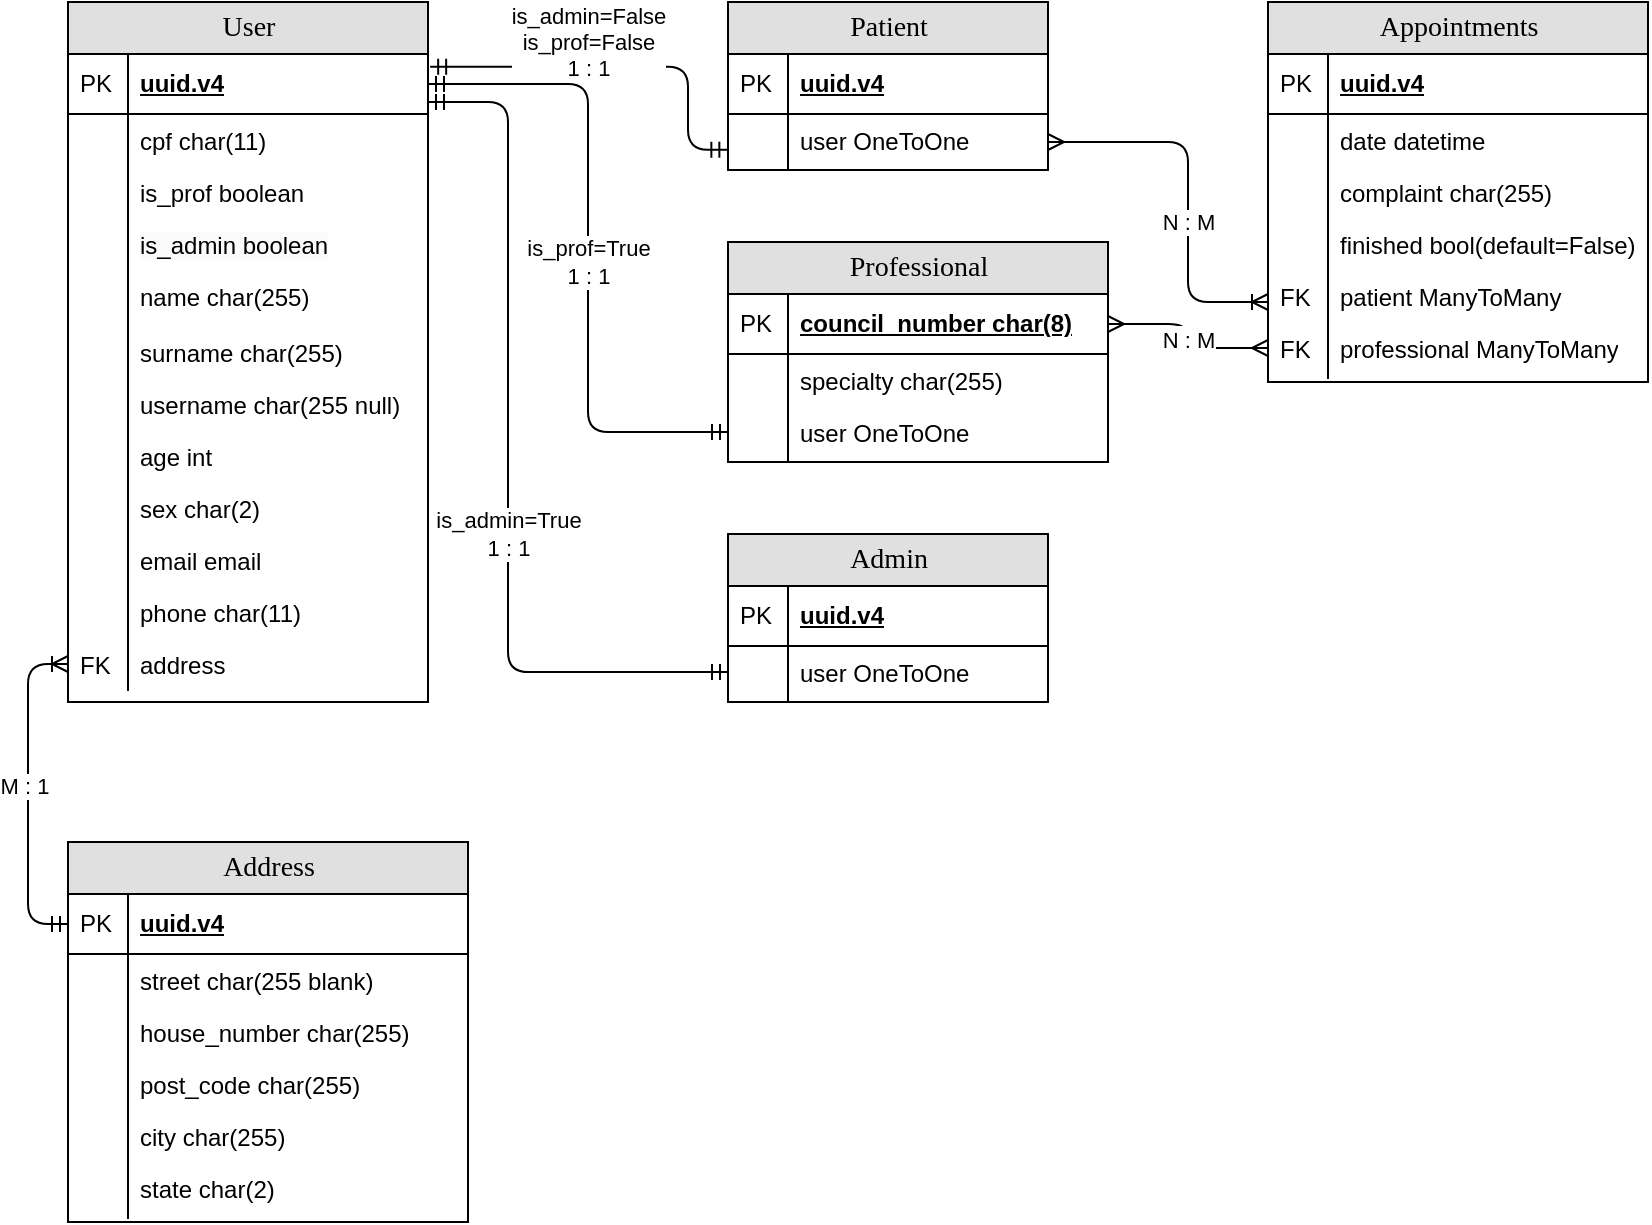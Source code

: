 <mxfile version="24.7.10">
  <diagram name="Page-1" id="e56a1550-8fbb-45ad-956c-1786394a9013">
    <mxGraphModel dx="2034" dy="541" grid="1" gridSize="10" guides="1" tooltips="1" connect="1" arrows="1" fold="1" page="1" pageScale="1" pageWidth="1100" pageHeight="850" background="none" math="0" shadow="0">
      <root>
        <mxCell id="0" />
        <mxCell id="1" parent="0" />
        <mxCell id="2e49270ec7c68f3f-80" value="User" style="swimlane;html=1;fontStyle=0;childLayout=stackLayout;horizontal=1;startSize=26;fillColor=#e0e0e0;horizontalStack=0;resizeParent=1;resizeLast=0;collapsible=1;marginBottom=0;swimlaneFillColor=#ffffff;align=center;rounded=0;shadow=0;comic=0;labelBackgroundColor=none;strokeWidth=1;fontFamily=Verdana;fontSize=14" parent="1" vertex="1">
          <mxGeometry x="30" y="40" width="180" height="350" as="geometry" />
        </mxCell>
        <mxCell id="2e49270ec7c68f3f-81" value="uuid.v4" style="shape=partialRectangle;top=0;left=0;right=0;bottom=1;html=1;align=left;verticalAlign=middle;fillColor=none;spacingLeft=34;spacingRight=4;whiteSpace=wrap;overflow=hidden;rotatable=0;points=[[0,0.5],[1,0.5]];portConstraint=eastwest;dropTarget=0;fontStyle=5;" parent="2e49270ec7c68f3f-80" vertex="1">
          <mxGeometry y="26" width="180" height="30" as="geometry" />
        </mxCell>
        <mxCell id="2e49270ec7c68f3f-82" value="PK" style="shape=partialRectangle;top=0;left=0;bottom=0;html=1;fillColor=none;align=left;verticalAlign=middle;spacingLeft=4;spacingRight=4;whiteSpace=wrap;overflow=hidden;rotatable=0;points=[];portConstraint=eastwest;part=1;" parent="2e49270ec7c68f3f-81" vertex="1" connectable="0">
          <mxGeometry width="30" height="30" as="geometry" />
        </mxCell>
        <mxCell id="2e49270ec7c68f3f-87" value="cpf char(11)" style="shape=partialRectangle;top=0;left=0;right=0;bottom=0;html=1;align=left;verticalAlign=top;fillColor=none;spacingLeft=34;spacingRight=4;whiteSpace=wrap;overflow=hidden;rotatable=0;points=[[0,0.5],[1,0.5]];portConstraint=eastwest;dropTarget=0;" parent="2e49270ec7c68f3f-80" vertex="1">
          <mxGeometry y="56" width="180" height="26" as="geometry" />
        </mxCell>
        <mxCell id="2e49270ec7c68f3f-88" value="" style="shape=partialRectangle;top=0;left=0;bottom=0;html=1;fillColor=none;align=left;verticalAlign=top;spacingLeft=4;spacingRight=4;whiteSpace=wrap;overflow=hidden;rotatable=0;points=[];portConstraint=eastwest;part=1;" parent="2e49270ec7c68f3f-87" vertex="1" connectable="0">
          <mxGeometry width="30" height="26" as="geometry" />
        </mxCell>
        <mxCell id="2e49270ec7c68f3f-83" value="is_prof boolean" style="shape=partialRectangle;top=0;left=0;right=0;bottom=0;html=1;align=left;verticalAlign=top;fillColor=none;spacingLeft=34;spacingRight=4;whiteSpace=wrap;overflow=hidden;rotatable=0;points=[[0,0.5],[1,0.5]];portConstraint=eastwest;dropTarget=0;" parent="2e49270ec7c68f3f-80" vertex="1">
          <mxGeometry y="82" width="180" height="26" as="geometry" />
        </mxCell>
        <mxCell id="2e49270ec7c68f3f-84" value="" style="shape=partialRectangle;top=0;left=0;bottom=0;html=1;fillColor=none;align=left;verticalAlign=top;spacingLeft=4;spacingRight=4;whiteSpace=wrap;overflow=hidden;rotatable=0;points=[];portConstraint=eastwest;part=1;" parent="2e49270ec7c68f3f-83" vertex="1" connectable="0">
          <mxGeometry width="30" height="26" as="geometry" />
        </mxCell>
        <mxCell id="2e49270ec7c68f3f-85" value="&lt;span style=&quot;color: rgb(0, 0, 0); font-family: Helvetica; font-size: 12px; font-style: normal; font-variant-ligatures: normal; font-variant-caps: normal; font-weight: 400; letter-spacing: normal; orphans: 2; text-align: left; text-indent: 0px; text-transform: none; widows: 2; word-spacing: 0px; -webkit-text-stroke-width: 0px; white-space: normal; background-color: rgb(251, 251, 251); text-decoration-thickness: initial; text-decoration-style: initial; text-decoration-color: initial; display: inline !important; float: none;&quot;&gt;is_admin boolean&lt;/span&gt;" style="shape=partialRectangle;top=0;left=0;right=0;bottom=0;html=1;align=left;verticalAlign=top;fillColor=none;spacingLeft=34;spacingRight=4;whiteSpace=wrap;overflow=hidden;rotatable=0;points=[[0,0.5],[1,0.5]];portConstraint=eastwest;dropTarget=0;" parent="2e49270ec7c68f3f-80" vertex="1">
          <mxGeometry y="108" width="180" height="26" as="geometry" />
        </mxCell>
        <mxCell id="2e49270ec7c68f3f-86" value="" style="shape=partialRectangle;top=0;left=0;bottom=0;html=1;fillColor=none;align=left;verticalAlign=top;spacingLeft=4;spacingRight=4;whiteSpace=wrap;overflow=hidden;rotatable=0;points=[];portConstraint=eastwest;part=1;" parent="2e49270ec7c68f3f-85" vertex="1" connectable="0">
          <mxGeometry width="30" height="26" as="geometry" />
        </mxCell>
        <mxCell id="vRaIEfFuaHpFQ2f2Si2y-1" value="name char(255)" style="shape=partialRectangle;top=0;left=0;right=0;bottom=0;html=1;align=left;verticalAlign=top;fillColor=none;spacingLeft=34;spacingRight=4;whiteSpace=wrap;overflow=hidden;rotatable=0;points=[[0,0.5],[1,0.5]];portConstraint=eastwest;dropTarget=0;" vertex="1" parent="2e49270ec7c68f3f-80">
          <mxGeometry y="134" width="180" height="26" as="geometry" />
        </mxCell>
        <mxCell id="vRaIEfFuaHpFQ2f2Si2y-2" value="" style="shape=partialRectangle;top=0;left=0;bottom=0;html=1;fillColor=none;align=left;verticalAlign=top;spacingLeft=4;spacingRight=4;whiteSpace=wrap;overflow=hidden;rotatable=0;points=[];portConstraint=eastwest;part=1;" vertex="1" connectable="0" parent="vRaIEfFuaHpFQ2f2Si2y-1">
          <mxGeometry width="30" height="26" as="geometry" />
        </mxCell>
        <mxCell id="2e49270ec7c68f3f-89" value="" style="shape=partialRectangle;top=0;left=0;right=0;bottom=0;html=1;align=left;verticalAlign=top;fillColor=none;spacingLeft=34;spacingRight=4;whiteSpace=wrap;overflow=hidden;rotatable=0;points=[[0,0.5],[1,0.5]];portConstraint=eastwest;dropTarget=0;" parent="2e49270ec7c68f3f-80" vertex="1">
          <mxGeometry y="160" width="180" height="2" as="geometry" />
        </mxCell>
        <mxCell id="2e49270ec7c68f3f-90" value="" style="shape=partialRectangle;top=0;left=0;bottom=0;html=1;fillColor=none;align=left;verticalAlign=top;spacingLeft=4;spacingRight=4;whiteSpace=wrap;overflow=hidden;rotatable=0;points=[];portConstraint=eastwest;part=1;" parent="2e49270ec7c68f3f-89" vertex="1" connectable="0">
          <mxGeometry width="30" height="2" as="geometry" />
        </mxCell>
        <mxCell id="vRaIEfFuaHpFQ2f2Si2y-155" value="surname char(255)" style="shape=partialRectangle;top=0;left=0;right=0;bottom=0;html=1;align=left;verticalAlign=top;fillColor=none;spacingLeft=34;spacingRight=4;whiteSpace=wrap;overflow=hidden;rotatable=0;points=[[0,0.5],[1,0.5]];portConstraint=eastwest;dropTarget=0;" vertex="1" parent="2e49270ec7c68f3f-80">
          <mxGeometry y="162" width="180" height="26" as="geometry" />
        </mxCell>
        <mxCell id="vRaIEfFuaHpFQ2f2Si2y-156" value="" style="shape=partialRectangle;top=0;left=0;bottom=0;html=1;fillColor=none;align=left;verticalAlign=top;spacingLeft=4;spacingRight=4;whiteSpace=wrap;overflow=hidden;rotatable=0;points=[];portConstraint=eastwest;part=1;" vertex="1" connectable="0" parent="vRaIEfFuaHpFQ2f2Si2y-155">
          <mxGeometry width="30" height="26" as="geometry" />
        </mxCell>
        <mxCell id="vRaIEfFuaHpFQ2f2Si2y-159" value="username char(255 null)" style="shape=partialRectangle;top=0;left=0;right=0;bottom=0;html=1;align=left;verticalAlign=top;fillColor=none;spacingLeft=34;spacingRight=4;whiteSpace=wrap;overflow=hidden;rotatable=0;points=[[0,0.5],[1,0.5]];portConstraint=eastwest;dropTarget=0;" vertex="1" parent="2e49270ec7c68f3f-80">
          <mxGeometry y="188" width="180" height="26" as="geometry" />
        </mxCell>
        <mxCell id="vRaIEfFuaHpFQ2f2Si2y-160" value="" style="shape=partialRectangle;top=0;left=0;bottom=0;html=1;fillColor=none;align=left;verticalAlign=top;spacingLeft=4;spacingRight=4;whiteSpace=wrap;overflow=hidden;rotatable=0;points=[];portConstraint=eastwest;part=1;" vertex="1" connectable="0" parent="vRaIEfFuaHpFQ2f2Si2y-159">
          <mxGeometry width="30" height="26" as="geometry" />
        </mxCell>
        <mxCell id="vRaIEfFuaHpFQ2f2Si2y-157" value="age int" style="shape=partialRectangle;top=0;left=0;right=0;bottom=0;html=1;align=left;verticalAlign=top;fillColor=none;spacingLeft=34;spacingRight=4;whiteSpace=wrap;overflow=hidden;rotatable=0;points=[[0,0.5],[1,0.5]];portConstraint=eastwest;dropTarget=0;" vertex="1" parent="2e49270ec7c68f3f-80">
          <mxGeometry y="214" width="180" height="26" as="geometry" />
        </mxCell>
        <mxCell id="vRaIEfFuaHpFQ2f2Si2y-158" value="" style="shape=partialRectangle;top=0;left=0;bottom=0;html=1;fillColor=none;align=left;verticalAlign=top;spacingLeft=4;spacingRight=4;whiteSpace=wrap;overflow=hidden;rotatable=0;points=[];portConstraint=eastwest;part=1;" vertex="1" connectable="0" parent="vRaIEfFuaHpFQ2f2Si2y-157">
          <mxGeometry width="30" height="26" as="geometry" />
        </mxCell>
        <mxCell id="vRaIEfFuaHpFQ2f2Si2y-161" value="sex char(2)" style="shape=partialRectangle;top=0;left=0;right=0;bottom=0;html=1;align=left;verticalAlign=top;fillColor=none;spacingLeft=34;spacingRight=4;whiteSpace=wrap;overflow=hidden;rotatable=0;points=[[0,0.5],[1,0.5]];portConstraint=eastwest;dropTarget=0;" vertex="1" parent="2e49270ec7c68f3f-80">
          <mxGeometry y="240" width="180" height="26" as="geometry" />
        </mxCell>
        <mxCell id="vRaIEfFuaHpFQ2f2Si2y-162" value="" style="shape=partialRectangle;top=0;left=0;bottom=0;html=1;fillColor=none;align=left;verticalAlign=top;spacingLeft=4;spacingRight=4;whiteSpace=wrap;overflow=hidden;rotatable=0;points=[];portConstraint=eastwest;part=1;" vertex="1" connectable="0" parent="vRaIEfFuaHpFQ2f2Si2y-161">
          <mxGeometry width="30" height="26" as="geometry" />
        </mxCell>
        <mxCell id="vRaIEfFuaHpFQ2f2Si2y-163" value="email email" style="shape=partialRectangle;top=0;left=0;right=0;bottom=0;html=1;align=left;verticalAlign=top;fillColor=none;spacingLeft=34;spacingRight=4;whiteSpace=wrap;overflow=hidden;rotatable=0;points=[[0,0.5],[1,0.5]];portConstraint=eastwest;dropTarget=0;" vertex="1" parent="2e49270ec7c68f3f-80">
          <mxGeometry y="266" width="180" height="26" as="geometry" />
        </mxCell>
        <mxCell id="vRaIEfFuaHpFQ2f2Si2y-164" value="" style="shape=partialRectangle;top=0;left=0;bottom=0;html=1;fillColor=none;align=left;verticalAlign=top;spacingLeft=4;spacingRight=4;whiteSpace=wrap;overflow=hidden;rotatable=0;points=[];portConstraint=eastwest;part=1;" vertex="1" connectable="0" parent="vRaIEfFuaHpFQ2f2Si2y-163">
          <mxGeometry width="30" height="26" as="geometry" />
        </mxCell>
        <mxCell id="vRaIEfFuaHpFQ2f2Si2y-165" value="phone char(11)" style="shape=partialRectangle;top=0;left=0;right=0;bottom=0;html=1;align=left;verticalAlign=top;fillColor=none;spacingLeft=34;spacingRight=4;whiteSpace=wrap;overflow=hidden;rotatable=0;points=[[0,0.5],[1,0.5]];portConstraint=eastwest;dropTarget=0;" vertex="1" parent="2e49270ec7c68f3f-80">
          <mxGeometry y="292" width="180" height="26" as="geometry" />
        </mxCell>
        <mxCell id="vRaIEfFuaHpFQ2f2Si2y-166" value="" style="shape=partialRectangle;top=0;left=0;bottom=0;html=1;fillColor=none;align=left;verticalAlign=top;spacingLeft=4;spacingRight=4;whiteSpace=wrap;overflow=hidden;rotatable=0;points=[];portConstraint=eastwest;part=1;" vertex="1" connectable="0" parent="vRaIEfFuaHpFQ2f2Si2y-165">
          <mxGeometry width="30" height="26" as="geometry" />
        </mxCell>
        <mxCell id="vRaIEfFuaHpFQ2f2Si2y-3" value="address" style="shape=partialRectangle;top=0;left=0;right=0;bottom=0;html=1;align=left;verticalAlign=top;fillColor=none;spacingLeft=34;spacingRight=4;whiteSpace=wrap;overflow=hidden;rotatable=0;points=[[0,0.5],[1,0.5]];portConstraint=eastwest;dropTarget=0;" vertex="1" parent="2e49270ec7c68f3f-80">
          <mxGeometry y="318" width="180" height="26" as="geometry" />
        </mxCell>
        <mxCell id="vRaIEfFuaHpFQ2f2Si2y-4" value="FK" style="shape=partialRectangle;top=0;left=0;bottom=0;html=1;fillColor=none;align=left;verticalAlign=top;spacingLeft=4;spacingRight=4;whiteSpace=wrap;overflow=hidden;rotatable=0;points=[];portConstraint=eastwest;part=1;" vertex="1" connectable="0" parent="vRaIEfFuaHpFQ2f2Si2y-3">
          <mxGeometry width="30" height="26" as="geometry" />
        </mxCell>
        <mxCell id="vRaIEfFuaHpFQ2f2Si2y-11" style="edgeStyle=orthogonalEdgeStyle;rounded=1;orthogonalLoop=1;jettySize=auto;html=1;entryX=0;entryY=0.5;entryDx=0;entryDy=0;curved=0;endArrow=ERoneToMany;endFill=0;startArrow=ERmandOne;startFill=0;" edge="1" parent="1" source="vRaIEfFuaHpFQ2f2Si2y-132" target="vRaIEfFuaHpFQ2f2Si2y-3">
          <mxGeometry relative="1" as="geometry">
            <mxPoint x="50" y="511" as="sourcePoint" />
          </mxGeometry>
        </mxCell>
        <mxCell id="vRaIEfFuaHpFQ2f2Si2y-112" value="M : 1" style="edgeLabel;html=1;align=center;verticalAlign=middle;resizable=0;points=[];" vertex="1" connectable="0" parent="vRaIEfFuaHpFQ2f2Si2y-11">
          <mxGeometry x="0.048" y="-2" relative="1" as="geometry">
            <mxPoint x="-4" as="offset" />
          </mxGeometry>
        </mxCell>
        <mxCell id="vRaIEfFuaHpFQ2f2Si2y-12" value="Patient" style="swimlane;html=1;fontStyle=0;childLayout=stackLayout;horizontal=1;startSize=26;fillColor=#e0e0e0;horizontalStack=0;resizeParent=1;resizeLast=0;collapsible=1;marginBottom=0;swimlaneFillColor=#ffffff;align=center;rounded=0;shadow=0;comic=0;labelBackgroundColor=none;strokeWidth=1;fontFamily=Verdana;fontSize=14" vertex="1" parent="1">
          <mxGeometry x="360" y="40" width="160" height="84" as="geometry" />
        </mxCell>
        <mxCell id="vRaIEfFuaHpFQ2f2Si2y-13" value="uuid.v4" style="shape=partialRectangle;top=0;left=0;right=0;bottom=1;html=1;align=left;verticalAlign=middle;fillColor=none;spacingLeft=34;spacingRight=4;whiteSpace=wrap;overflow=hidden;rotatable=0;points=[[0,0.5],[1,0.5]];portConstraint=eastwest;dropTarget=0;fontStyle=5;" vertex="1" parent="vRaIEfFuaHpFQ2f2Si2y-12">
          <mxGeometry y="26" width="160" height="30" as="geometry" />
        </mxCell>
        <mxCell id="vRaIEfFuaHpFQ2f2Si2y-14" value="PK" style="shape=partialRectangle;top=0;left=0;bottom=0;html=1;fillColor=none;align=left;verticalAlign=middle;spacingLeft=4;spacingRight=4;whiteSpace=wrap;overflow=hidden;rotatable=0;points=[];portConstraint=eastwest;part=1;" vertex="1" connectable="0" parent="vRaIEfFuaHpFQ2f2Si2y-13">
          <mxGeometry width="30" height="30" as="geometry" />
        </mxCell>
        <mxCell id="vRaIEfFuaHpFQ2f2Si2y-23" value="user OneToOne" style="shape=partialRectangle;top=0;left=0;right=0;bottom=0;html=1;align=left;verticalAlign=top;fillColor=none;spacingLeft=34;spacingRight=4;whiteSpace=wrap;overflow=hidden;rotatable=0;points=[[0,0.5],[1,0.5]];portConstraint=eastwest;dropTarget=0;" vertex="1" parent="vRaIEfFuaHpFQ2f2Si2y-12">
          <mxGeometry y="56" width="160" height="26" as="geometry" />
        </mxCell>
        <mxCell id="vRaIEfFuaHpFQ2f2Si2y-24" value="" style="shape=partialRectangle;top=0;left=0;bottom=0;html=1;fillColor=none;align=left;verticalAlign=top;spacingLeft=4;spacingRight=4;whiteSpace=wrap;overflow=hidden;rotatable=0;points=[];portConstraint=eastwest;part=1;" vertex="1" connectable="0" parent="vRaIEfFuaHpFQ2f2Si2y-23">
          <mxGeometry width="30" height="26" as="geometry" />
        </mxCell>
        <mxCell id="vRaIEfFuaHpFQ2f2Si2y-25" value="" style="shape=partialRectangle;top=0;left=0;right=0;bottom=0;html=1;align=left;verticalAlign=top;fillColor=none;spacingLeft=34;spacingRight=4;whiteSpace=wrap;overflow=hidden;rotatable=0;points=[[0,0.5],[1,0.5]];portConstraint=eastwest;dropTarget=0;" vertex="1" parent="vRaIEfFuaHpFQ2f2Si2y-12">
          <mxGeometry y="82" width="160" height="2" as="geometry" />
        </mxCell>
        <mxCell id="vRaIEfFuaHpFQ2f2Si2y-26" value="" style="shape=partialRectangle;top=0;left=0;bottom=0;html=1;fillColor=none;align=left;verticalAlign=top;spacingLeft=4;spacingRight=4;whiteSpace=wrap;overflow=hidden;rotatable=0;points=[];portConstraint=eastwest;part=1;" vertex="1" connectable="0" parent="vRaIEfFuaHpFQ2f2Si2y-25">
          <mxGeometry width="30" height="2" as="geometry" />
        </mxCell>
        <mxCell id="vRaIEfFuaHpFQ2f2Si2y-27" value="Professional" style="swimlane;html=1;fontStyle=0;childLayout=stackLayout;horizontal=1;startSize=26;fillColor=#e0e0e0;horizontalStack=0;resizeParent=1;resizeLast=0;collapsible=1;marginBottom=0;swimlaneFillColor=#ffffff;align=center;rounded=0;shadow=0;comic=0;labelBackgroundColor=none;strokeWidth=1;fontFamily=Verdana;fontSize=14" vertex="1" parent="1">
          <mxGeometry x="360" y="160" width="190" height="110" as="geometry" />
        </mxCell>
        <mxCell id="vRaIEfFuaHpFQ2f2Si2y-28" value="council_number char(8)" style="shape=partialRectangle;top=0;left=0;right=0;bottom=1;html=1;align=left;verticalAlign=middle;fillColor=none;spacingLeft=34;spacingRight=4;whiteSpace=wrap;overflow=hidden;rotatable=0;points=[[0,0.5],[1,0.5]];portConstraint=eastwest;dropTarget=0;fontStyle=5;" vertex="1" parent="vRaIEfFuaHpFQ2f2Si2y-27">
          <mxGeometry y="26" width="190" height="30" as="geometry" />
        </mxCell>
        <mxCell id="vRaIEfFuaHpFQ2f2Si2y-29" value="PK" style="shape=partialRectangle;top=0;left=0;bottom=0;html=1;fillColor=none;align=left;verticalAlign=middle;spacingLeft=4;spacingRight=4;whiteSpace=wrap;overflow=hidden;rotatable=0;points=[];portConstraint=eastwest;part=1;" vertex="1" connectable="0" parent="vRaIEfFuaHpFQ2f2Si2y-28">
          <mxGeometry width="30" height="30" as="geometry" />
        </mxCell>
        <mxCell id="vRaIEfFuaHpFQ2f2Si2y-32" value="specialty char(255)" style="shape=partialRectangle;top=0;left=0;right=0;bottom=0;html=1;align=left;verticalAlign=top;fillColor=none;spacingLeft=34;spacingRight=4;whiteSpace=wrap;overflow=hidden;rotatable=0;points=[[0,0.5],[1,0.5]];portConstraint=eastwest;dropTarget=0;" vertex="1" parent="vRaIEfFuaHpFQ2f2Si2y-27">
          <mxGeometry y="56" width="190" height="26" as="geometry" />
        </mxCell>
        <mxCell id="vRaIEfFuaHpFQ2f2Si2y-33" value="" style="shape=partialRectangle;top=0;left=0;bottom=0;html=1;fillColor=none;align=left;verticalAlign=top;spacingLeft=4;spacingRight=4;whiteSpace=wrap;overflow=hidden;rotatable=0;points=[];portConstraint=eastwest;part=1;" vertex="1" connectable="0" parent="vRaIEfFuaHpFQ2f2Si2y-32">
          <mxGeometry width="30" height="26" as="geometry" />
        </mxCell>
        <mxCell id="vRaIEfFuaHpFQ2f2Si2y-36" value="user OneToOne" style="shape=partialRectangle;top=0;left=0;right=0;bottom=0;html=1;align=left;verticalAlign=top;fillColor=none;spacingLeft=34;spacingRight=4;whiteSpace=wrap;overflow=hidden;rotatable=0;points=[[0,0.5],[1,0.5]];portConstraint=eastwest;dropTarget=0;" vertex="1" parent="vRaIEfFuaHpFQ2f2Si2y-27">
          <mxGeometry y="82" width="190" height="26" as="geometry" />
        </mxCell>
        <mxCell id="vRaIEfFuaHpFQ2f2Si2y-37" value="" style="shape=partialRectangle;top=0;left=0;bottom=0;html=1;fillColor=none;align=left;verticalAlign=top;spacingLeft=4;spacingRight=4;whiteSpace=wrap;overflow=hidden;rotatable=0;points=[];portConstraint=eastwest;part=1;" vertex="1" connectable="0" parent="vRaIEfFuaHpFQ2f2Si2y-36">
          <mxGeometry width="30" height="26" as="geometry" />
        </mxCell>
        <mxCell id="vRaIEfFuaHpFQ2f2Si2y-40" value="" style="shape=partialRectangle;top=0;left=0;right=0;bottom=0;html=1;align=left;verticalAlign=top;fillColor=none;spacingLeft=34;spacingRight=4;whiteSpace=wrap;overflow=hidden;rotatable=0;points=[[0,0.5],[1,0.5]];portConstraint=eastwest;dropTarget=0;" vertex="1" parent="vRaIEfFuaHpFQ2f2Si2y-27">
          <mxGeometry y="108" width="190" height="2" as="geometry" />
        </mxCell>
        <mxCell id="vRaIEfFuaHpFQ2f2Si2y-41" value="" style="shape=partialRectangle;top=0;left=0;bottom=0;html=1;fillColor=none;align=left;verticalAlign=top;spacingLeft=4;spacingRight=4;whiteSpace=wrap;overflow=hidden;rotatable=0;points=[];portConstraint=eastwest;part=1;" vertex="1" connectable="0" parent="vRaIEfFuaHpFQ2f2Si2y-40">
          <mxGeometry width="30" height="2" as="geometry" />
        </mxCell>
        <mxCell id="vRaIEfFuaHpFQ2f2Si2y-74" value="Admin" style="swimlane;html=1;fontStyle=0;childLayout=stackLayout;horizontal=1;startSize=26;fillColor=#e0e0e0;horizontalStack=0;resizeParent=1;resizeLast=0;collapsible=1;marginBottom=0;swimlaneFillColor=#ffffff;align=center;rounded=0;shadow=0;comic=0;labelBackgroundColor=none;strokeWidth=1;fontFamily=Verdana;fontSize=14" vertex="1" parent="1">
          <mxGeometry x="360" y="306" width="160" height="84" as="geometry" />
        </mxCell>
        <mxCell id="vRaIEfFuaHpFQ2f2Si2y-75" value="uuid.v4" style="shape=partialRectangle;top=0;left=0;right=0;bottom=1;html=1;align=left;verticalAlign=middle;fillColor=none;spacingLeft=34;spacingRight=4;whiteSpace=wrap;overflow=hidden;rotatable=0;points=[[0,0.5],[1,0.5]];portConstraint=eastwest;dropTarget=0;fontStyle=5;" vertex="1" parent="vRaIEfFuaHpFQ2f2Si2y-74">
          <mxGeometry y="26" width="160" height="30" as="geometry" />
        </mxCell>
        <mxCell id="vRaIEfFuaHpFQ2f2Si2y-76" value="PK" style="shape=partialRectangle;top=0;left=0;bottom=0;html=1;fillColor=none;align=left;verticalAlign=middle;spacingLeft=4;spacingRight=4;whiteSpace=wrap;overflow=hidden;rotatable=0;points=[];portConstraint=eastwest;part=1;" vertex="1" connectable="0" parent="vRaIEfFuaHpFQ2f2Si2y-75">
          <mxGeometry width="30" height="30" as="geometry" />
        </mxCell>
        <mxCell id="vRaIEfFuaHpFQ2f2Si2y-85" value="user OneToOne" style="shape=partialRectangle;top=0;left=0;right=0;bottom=0;html=1;align=left;verticalAlign=top;fillColor=none;spacingLeft=34;spacingRight=4;whiteSpace=wrap;overflow=hidden;rotatable=0;points=[[0,0.5],[1,0.5]];portConstraint=eastwest;dropTarget=0;" vertex="1" parent="vRaIEfFuaHpFQ2f2Si2y-74">
          <mxGeometry y="56" width="160" height="26" as="geometry" />
        </mxCell>
        <mxCell id="vRaIEfFuaHpFQ2f2Si2y-86" value="" style="shape=partialRectangle;top=0;left=0;bottom=0;html=1;fillColor=none;align=left;verticalAlign=top;spacingLeft=4;spacingRight=4;whiteSpace=wrap;overflow=hidden;rotatable=0;points=[];portConstraint=eastwest;part=1;" vertex="1" connectable="0" parent="vRaIEfFuaHpFQ2f2Si2y-85">
          <mxGeometry width="30" height="26" as="geometry" />
        </mxCell>
        <mxCell id="vRaIEfFuaHpFQ2f2Si2y-87" value="" style="shape=partialRectangle;top=0;left=0;right=0;bottom=0;html=1;align=left;verticalAlign=top;fillColor=none;spacingLeft=34;spacingRight=4;whiteSpace=wrap;overflow=hidden;rotatable=0;points=[[0,0.5],[1,0.5]];portConstraint=eastwest;dropTarget=0;" vertex="1" parent="vRaIEfFuaHpFQ2f2Si2y-74">
          <mxGeometry y="82" width="160" height="2" as="geometry" />
        </mxCell>
        <mxCell id="vRaIEfFuaHpFQ2f2Si2y-88" value="" style="shape=partialRectangle;top=0;left=0;bottom=0;html=1;fillColor=none;align=left;verticalAlign=top;spacingLeft=4;spacingRight=4;whiteSpace=wrap;overflow=hidden;rotatable=0;points=[];portConstraint=eastwest;part=1;" vertex="1" connectable="0" parent="vRaIEfFuaHpFQ2f2Si2y-87">
          <mxGeometry width="30" height="2" as="geometry" />
        </mxCell>
        <mxCell id="vRaIEfFuaHpFQ2f2Si2y-89" value="Appointments" style="swimlane;html=1;fontStyle=0;childLayout=stackLayout;horizontal=1;startSize=26;fillColor=#e0e0e0;horizontalStack=0;resizeParent=1;resizeLast=0;collapsible=1;marginBottom=0;swimlaneFillColor=#ffffff;align=center;rounded=0;shadow=0;comic=0;labelBackgroundColor=none;strokeWidth=1;fontFamily=Verdana;fontSize=14" vertex="1" parent="1">
          <mxGeometry x="630" y="40" width="190" height="190" as="geometry" />
        </mxCell>
        <mxCell id="vRaIEfFuaHpFQ2f2Si2y-90" value="uuid.v4" style="shape=partialRectangle;top=0;left=0;right=0;bottom=1;html=1;align=left;verticalAlign=middle;fillColor=none;spacingLeft=34;spacingRight=4;whiteSpace=wrap;overflow=hidden;rotatable=0;points=[[0,0.5],[1,0.5]];portConstraint=eastwest;dropTarget=0;fontStyle=5;" vertex="1" parent="vRaIEfFuaHpFQ2f2Si2y-89">
          <mxGeometry y="26" width="190" height="30" as="geometry" />
        </mxCell>
        <mxCell id="vRaIEfFuaHpFQ2f2Si2y-91" value="PK" style="shape=partialRectangle;top=0;left=0;bottom=0;html=1;fillColor=none;align=left;verticalAlign=middle;spacingLeft=4;spacingRight=4;whiteSpace=wrap;overflow=hidden;rotatable=0;points=[];portConstraint=eastwest;part=1;" vertex="1" connectable="0" parent="vRaIEfFuaHpFQ2f2Si2y-90">
          <mxGeometry width="30" height="30" as="geometry" />
        </mxCell>
        <mxCell id="vRaIEfFuaHpFQ2f2Si2y-92" value="date datetime" style="shape=partialRectangle;top=0;left=0;right=0;bottom=0;html=1;align=left;verticalAlign=top;fillColor=none;spacingLeft=34;spacingRight=4;whiteSpace=wrap;overflow=hidden;rotatable=0;points=[[0,0.5],[1,0.5]];portConstraint=eastwest;dropTarget=0;" vertex="1" parent="vRaIEfFuaHpFQ2f2Si2y-89">
          <mxGeometry y="56" width="190" height="26" as="geometry" />
        </mxCell>
        <mxCell id="vRaIEfFuaHpFQ2f2Si2y-93" value="" style="shape=partialRectangle;top=0;left=0;bottom=0;html=1;fillColor=none;align=left;verticalAlign=top;spacingLeft=4;spacingRight=4;whiteSpace=wrap;overflow=hidden;rotatable=0;points=[];portConstraint=eastwest;part=1;" vertex="1" connectable="0" parent="vRaIEfFuaHpFQ2f2Si2y-92">
          <mxGeometry width="30" height="26" as="geometry" />
        </mxCell>
        <mxCell id="vRaIEfFuaHpFQ2f2Si2y-94" value="complaint char(255)" style="shape=partialRectangle;top=0;left=0;right=0;bottom=0;html=1;align=left;verticalAlign=top;fillColor=none;spacingLeft=34;spacingRight=4;whiteSpace=wrap;overflow=hidden;rotatable=0;points=[[0,0.5],[1,0.5]];portConstraint=eastwest;dropTarget=0;" vertex="1" parent="vRaIEfFuaHpFQ2f2Si2y-89">
          <mxGeometry y="82" width="190" height="26" as="geometry" />
        </mxCell>
        <mxCell id="vRaIEfFuaHpFQ2f2Si2y-95" value="" style="shape=partialRectangle;top=0;left=0;bottom=0;html=1;fillColor=none;align=left;verticalAlign=top;spacingLeft=4;spacingRight=4;whiteSpace=wrap;overflow=hidden;rotatable=0;points=[];portConstraint=eastwest;part=1;" vertex="1" connectable="0" parent="vRaIEfFuaHpFQ2f2Si2y-94">
          <mxGeometry width="30" height="26" as="geometry" />
        </mxCell>
        <mxCell id="vRaIEfFuaHpFQ2f2Si2y-96" value="finished bool(default=False)" style="shape=partialRectangle;top=0;left=0;right=0;bottom=0;html=1;align=left;verticalAlign=top;fillColor=none;spacingLeft=34;spacingRight=4;whiteSpace=wrap;overflow=hidden;rotatable=0;points=[[0,0.5],[1,0.5]];portConstraint=eastwest;dropTarget=0;" vertex="1" parent="vRaIEfFuaHpFQ2f2Si2y-89">
          <mxGeometry y="108" width="190" height="26" as="geometry" />
        </mxCell>
        <mxCell id="vRaIEfFuaHpFQ2f2Si2y-97" value="" style="shape=partialRectangle;top=0;left=0;bottom=0;html=1;fillColor=none;align=left;verticalAlign=top;spacingLeft=4;spacingRight=4;whiteSpace=wrap;overflow=hidden;rotatable=0;points=[];portConstraint=eastwest;part=1;" vertex="1" connectable="0" parent="vRaIEfFuaHpFQ2f2Si2y-96">
          <mxGeometry width="30" height="26" as="geometry" />
        </mxCell>
        <mxCell id="vRaIEfFuaHpFQ2f2Si2y-98" value="patient ManyToMany" style="shape=partialRectangle;top=0;left=0;right=0;bottom=0;html=1;align=left;verticalAlign=top;fillColor=none;spacingLeft=34;spacingRight=4;whiteSpace=wrap;overflow=hidden;rotatable=0;points=[[0,0.5],[1,0.5]];portConstraint=eastwest;dropTarget=0;" vertex="1" parent="vRaIEfFuaHpFQ2f2Si2y-89">
          <mxGeometry y="134" width="190" height="26" as="geometry" />
        </mxCell>
        <mxCell id="vRaIEfFuaHpFQ2f2Si2y-99" value="FK" style="shape=partialRectangle;top=0;left=0;bottom=0;html=1;fillColor=none;align=left;verticalAlign=top;spacingLeft=4;spacingRight=4;whiteSpace=wrap;overflow=hidden;rotatable=0;points=[];portConstraint=eastwest;part=1;" vertex="1" connectable="0" parent="vRaIEfFuaHpFQ2f2Si2y-98">
          <mxGeometry width="30" height="26" as="geometry" />
        </mxCell>
        <mxCell id="vRaIEfFuaHpFQ2f2Si2y-100" value="professional&amp;nbsp;ManyToMany" style="shape=partialRectangle;top=0;left=0;right=0;bottom=0;html=1;align=left;verticalAlign=top;fillColor=none;spacingLeft=34;spacingRight=4;whiteSpace=wrap;overflow=hidden;rotatable=0;points=[[0,0.5],[1,0.5]];portConstraint=eastwest;dropTarget=0;" vertex="1" parent="vRaIEfFuaHpFQ2f2Si2y-89">
          <mxGeometry y="160" width="190" height="26" as="geometry" />
        </mxCell>
        <mxCell id="vRaIEfFuaHpFQ2f2Si2y-101" value="FK" style="shape=partialRectangle;top=0;left=0;bottom=0;html=1;fillColor=none;align=left;verticalAlign=top;spacingLeft=4;spacingRight=4;whiteSpace=wrap;overflow=hidden;rotatable=0;points=[];portConstraint=eastwest;part=1;" vertex="1" connectable="0" parent="vRaIEfFuaHpFQ2f2Si2y-100">
          <mxGeometry width="30" height="26" as="geometry" />
        </mxCell>
        <mxCell id="vRaIEfFuaHpFQ2f2Si2y-102" value="" style="shape=partialRectangle;top=0;left=0;right=0;bottom=0;html=1;align=left;verticalAlign=top;fillColor=none;spacingLeft=34;spacingRight=4;whiteSpace=wrap;overflow=hidden;rotatable=0;points=[[0,0.5],[1,0.5]];portConstraint=eastwest;dropTarget=0;" vertex="1" parent="vRaIEfFuaHpFQ2f2Si2y-89">
          <mxGeometry y="186" width="190" height="2" as="geometry" />
        </mxCell>
        <mxCell id="vRaIEfFuaHpFQ2f2Si2y-103" value="" style="shape=partialRectangle;top=0;left=0;bottom=0;html=1;fillColor=none;align=left;verticalAlign=top;spacingLeft=4;spacingRight=4;whiteSpace=wrap;overflow=hidden;rotatable=0;points=[];portConstraint=eastwest;part=1;" vertex="1" connectable="0" parent="vRaIEfFuaHpFQ2f2Si2y-102">
          <mxGeometry width="30" height="2" as="geometry" />
        </mxCell>
        <mxCell id="vRaIEfFuaHpFQ2f2Si2y-116" style="edgeStyle=orthogonalEdgeStyle;rounded=1;orthogonalLoop=1;jettySize=auto;html=1;exitX=1;exitY=0.5;exitDx=0;exitDy=0;entryX=0;entryY=0.5;entryDx=0;entryDy=0;curved=0;endArrow=ERmany;endFill=0;startArrow=ERmany;startFill=0;" edge="1" parent="1" source="vRaIEfFuaHpFQ2f2Si2y-28" target="vRaIEfFuaHpFQ2f2Si2y-100">
          <mxGeometry relative="1" as="geometry" />
        </mxCell>
        <mxCell id="vRaIEfFuaHpFQ2f2Si2y-119" value="Text" style="edgeLabel;html=1;align=center;verticalAlign=middle;resizable=0;points=[];" vertex="1" connectable="0" parent="vRaIEfFuaHpFQ2f2Si2y-116">
          <mxGeometry x="0.025" y="-2" relative="1" as="geometry">
            <mxPoint as="offset" />
          </mxGeometry>
        </mxCell>
        <mxCell id="vRaIEfFuaHpFQ2f2Si2y-121" value="N : M" style="edgeLabel;html=1;align=center;verticalAlign=middle;resizable=0;points=[];" vertex="1" connectable="0" parent="vRaIEfFuaHpFQ2f2Si2y-116">
          <mxGeometry x="0.037" y="-2" relative="1" as="geometry">
            <mxPoint x="2" as="offset" />
          </mxGeometry>
        </mxCell>
        <mxCell id="vRaIEfFuaHpFQ2f2Si2y-122" style="edgeStyle=orthogonalEdgeStyle;rounded=1;orthogonalLoop=1;jettySize=auto;html=1;entryX=0;entryY=0.5;entryDx=0;entryDy=0;curved=0;endArrow=ERmandOne;endFill=0;startArrow=ERmandOne;startFill=0;exitX=1;exitY=0.8;exitDx=0;exitDy=0;exitPerimeter=0;" edge="1" parent="1" source="2e49270ec7c68f3f-81" target="vRaIEfFuaHpFQ2f2Si2y-85">
          <mxGeometry relative="1" as="geometry">
            <mxPoint x="212" y="90" as="sourcePoint" />
            <mxPoint x="368" y="786.0" as="targetPoint" />
            <Array as="points">
              <mxPoint x="250" y="90" />
              <mxPoint x="250" y="375" />
            </Array>
          </mxGeometry>
        </mxCell>
        <mxCell id="vRaIEfFuaHpFQ2f2Si2y-123" value="&lt;div&gt;is_admin=True&lt;/div&gt;1 : 1" style="edgeLabel;html=1;align=center;verticalAlign=middle;resizable=0;points=[];" vertex="1" connectable="0" parent="1">
          <mxGeometry x="249.998" y="306.002" as="geometry" />
        </mxCell>
        <mxCell id="vRaIEfFuaHpFQ2f2Si2y-124" style="edgeStyle=orthogonalEdgeStyle;rounded=1;orthogonalLoop=1;jettySize=auto;html=1;exitX=1;exitY=0.5;exitDx=0;exitDy=0;entryX=0;entryY=0.5;entryDx=0;entryDy=0;curved=0;endArrow=ERmandOne;endFill=0;startArrow=ERmandOne;startFill=0;" edge="1" parent="1" source="2e49270ec7c68f3f-81" target="vRaIEfFuaHpFQ2f2Si2y-36">
          <mxGeometry relative="1" as="geometry">
            <Array as="points">
              <mxPoint x="290" y="81" />
              <mxPoint x="290" y="255" />
            </Array>
          </mxGeometry>
        </mxCell>
        <mxCell id="vRaIEfFuaHpFQ2f2Si2y-125" value="&lt;div&gt;is_prof=True&lt;/div&gt;1 : 1" style="edgeLabel;html=1;align=center;verticalAlign=middle;resizable=0;points=[];" vertex="1" connectable="0" parent="1">
          <mxGeometry x="289.998" y="170.0" as="geometry" />
        </mxCell>
        <mxCell id="vRaIEfFuaHpFQ2f2Si2y-126" style="edgeStyle=orthogonalEdgeStyle;rounded=1;orthogonalLoop=1;jettySize=auto;html=1;entryX=-0.002;entryY=0.687;entryDx=0;entryDy=0;curved=0;endArrow=ERmandOne;endFill=0;startArrow=ERmandOne;startFill=0;exitX=1.006;exitY=0.214;exitDx=0;exitDy=0;entryPerimeter=0;exitPerimeter=0;" edge="1" parent="1" source="2e49270ec7c68f3f-81" target="vRaIEfFuaHpFQ2f2Si2y-23">
          <mxGeometry relative="1" as="geometry">
            <mxPoint x="210" y="261" as="sourcePoint" />
            <mxPoint x="368" y="240" as="targetPoint" />
            <Array as="points">
              <mxPoint x="340" y="72" />
              <mxPoint x="340" y="114" />
            </Array>
          </mxGeometry>
        </mxCell>
        <mxCell id="vRaIEfFuaHpFQ2f2Si2y-127" value="&lt;div&gt;is_admin=False&lt;/div&gt;&lt;div&gt;is_prof=False&lt;/div&gt;1 : 1" style="edgeLabel;html=1;align=center;verticalAlign=middle;resizable=0;points=[];" vertex="1" connectable="0" parent="1">
          <mxGeometry x="289.996" y="60" as="geometry" />
        </mxCell>
        <mxCell id="vRaIEfFuaHpFQ2f2Si2y-128" style="edgeStyle=orthogonalEdgeStyle;rounded=1;orthogonalLoop=1;jettySize=auto;html=1;curved=0;startArrow=ERmany;startFill=0;endArrow=ERoneToMany;endFill=0;" edge="1" parent="1">
          <mxGeometry relative="1" as="geometry">
            <mxPoint x="520" y="110" as="sourcePoint" />
            <mxPoint x="630" y="190" as="targetPoint" />
            <Array as="points">
              <mxPoint x="590" y="110" />
              <mxPoint x="590" y="190" />
              <mxPoint x="630" y="190" />
            </Array>
          </mxGeometry>
        </mxCell>
        <mxCell id="vRaIEfFuaHpFQ2f2Si2y-129" value="N : M" style="edgeLabel;html=1;align=center;verticalAlign=middle;resizable=0;points=[];" vertex="1" connectable="0" parent="1">
          <mxGeometry x="590" y="149.997" as="geometry" />
        </mxCell>
        <mxCell id="vRaIEfFuaHpFQ2f2Si2y-131" value="Address" style="swimlane;html=1;fontStyle=0;childLayout=stackLayout;horizontal=1;startSize=26;fillColor=#e0e0e0;horizontalStack=0;resizeParent=1;resizeLast=0;collapsible=1;marginBottom=0;swimlaneFillColor=#ffffff;align=center;rounded=0;shadow=0;comic=0;labelBackgroundColor=none;strokeWidth=1;fontFamily=Verdana;fontSize=14" vertex="1" parent="1">
          <mxGeometry x="30" y="460" width="200" height="190" as="geometry" />
        </mxCell>
        <mxCell id="vRaIEfFuaHpFQ2f2Si2y-132" value="uuid.v4" style="shape=partialRectangle;top=0;left=0;right=0;bottom=1;html=1;align=left;verticalAlign=middle;fillColor=none;spacingLeft=34;spacingRight=4;whiteSpace=wrap;overflow=hidden;rotatable=0;points=[[0,0.5],[1,0.5]];portConstraint=eastwest;dropTarget=0;fontStyle=5;" vertex="1" parent="vRaIEfFuaHpFQ2f2Si2y-131">
          <mxGeometry y="26" width="200" height="30" as="geometry" />
        </mxCell>
        <mxCell id="vRaIEfFuaHpFQ2f2Si2y-133" value="PK" style="shape=partialRectangle;top=0;left=0;bottom=0;html=1;fillColor=none;align=left;verticalAlign=middle;spacingLeft=4;spacingRight=4;whiteSpace=wrap;overflow=hidden;rotatable=0;points=[];portConstraint=eastwest;part=1;" vertex="1" connectable="0" parent="vRaIEfFuaHpFQ2f2Si2y-132">
          <mxGeometry width="30" height="30" as="geometry" />
        </mxCell>
        <mxCell id="vRaIEfFuaHpFQ2f2Si2y-134" value="street char(255 blank)" style="shape=partialRectangle;top=0;left=0;right=0;bottom=0;html=1;align=left;verticalAlign=top;fillColor=none;spacingLeft=34;spacingRight=4;whiteSpace=wrap;overflow=hidden;rotatable=0;points=[[0,0.5],[1,0.5]];portConstraint=eastwest;dropTarget=0;" vertex="1" parent="vRaIEfFuaHpFQ2f2Si2y-131">
          <mxGeometry y="56" width="200" height="26" as="geometry" />
        </mxCell>
        <mxCell id="vRaIEfFuaHpFQ2f2Si2y-135" value="" style="shape=partialRectangle;top=0;left=0;bottom=0;html=1;fillColor=none;align=left;verticalAlign=top;spacingLeft=4;spacingRight=4;whiteSpace=wrap;overflow=hidden;rotatable=0;points=[];portConstraint=eastwest;part=1;" vertex="1" connectable="0" parent="vRaIEfFuaHpFQ2f2Si2y-134">
          <mxGeometry width="30" height="26" as="geometry" />
        </mxCell>
        <mxCell id="vRaIEfFuaHpFQ2f2Si2y-136" value="house_number char(255)" style="shape=partialRectangle;top=0;left=0;right=0;bottom=0;html=1;align=left;verticalAlign=top;fillColor=none;spacingLeft=34;spacingRight=4;whiteSpace=wrap;overflow=hidden;rotatable=0;points=[[0,0.5],[1,0.5]];portConstraint=eastwest;dropTarget=0;" vertex="1" parent="vRaIEfFuaHpFQ2f2Si2y-131">
          <mxGeometry y="82" width="200" height="26" as="geometry" />
        </mxCell>
        <mxCell id="vRaIEfFuaHpFQ2f2Si2y-137" value="" style="shape=partialRectangle;top=0;left=0;bottom=0;html=1;fillColor=none;align=left;verticalAlign=top;spacingLeft=4;spacingRight=4;whiteSpace=wrap;overflow=hidden;rotatable=0;points=[];portConstraint=eastwest;part=1;" vertex="1" connectable="0" parent="vRaIEfFuaHpFQ2f2Si2y-136">
          <mxGeometry width="30" height="26" as="geometry" />
        </mxCell>
        <mxCell id="vRaIEfFuaHpFQ2f2Si2y-138" value="post_code char(255)" style="shape=partialRectangle;top=0;left=0;right=0;bottom=0;html=1;align=left;verticalAlign=top;fillColor=none;spacingLeft=34;spacingRight=4;whiteSpace=wrap;overflow=hidden;rotatable=0;points=[[0,0.5],[1,0.5]];portConstraint=eastwest;dropTarget=0;" vertex="1" parent="vRaIEfFuaHpFQ2f2Si2y-131">
          <mxGeometry y="108" width="200" height="26" as="geometry" />
        </mxCell>
        <mxCell id="vRaIEfFuaHpFQ2f2Si2y-139" value="" style="shape=partialRectangle;top=0;left=0;bottom=0;html=1;fillColor=none;align=left;verticalAlign=top;spacingLeft=4;spacingRight=4;whiteSpace=wrap;overflow=hidden;rotatable=0;points=[];portConstraint=eastwest;part=1;" vertex="1" connectable="0" parent="vRaIEfFuaHpFQ2f2Si2y-138">
          <mxGeometry width="30" height="26" as="geometry" />
        </mxCell>
        <mxCell id="vRaIEfFuaHpFQ2f2Si2y-140" value="city char(255)" style="shape=partialRectangle;top=0;left=0;right=0;bottom=0;html=1;align=left;verticalAlign=top;fillColor=none;spacingLeft=34;spacingRight=4;whiteSpace=wrap;overflow=hidden;rotatable=0;points=[[0,0.5],[1,0.5]];portConstraint=eastwest;dropTarget=0;" vertex="1" parent="vRaIEfFuaHpFQ2f2Si2y-131">
          <mxGeometry y="134" width="200" height="26" as="geometry" />
        </mxCell>
        <mxCell id="vRaIEfFuaHpFQ2f2Si2y-141" value="" style="shape=partialRectangle;top=0;left=0;bottom=0;html=1;fillColor=none;align=left;verticalAlign=top;spacingLeft=4;spacingRight=4;whiteSpace=wrap;overflow=hidden;rotatable=0;points=[];portConstraint=eastwest;part=1;" vertex="1" connectable="0" parent="vRaIEfFuaHpFQ2f2Si2y-140">
          <mxGeometry width="30" height="26" as="geometry" />
        </mxCell>
        <mxCell id="vRaIEfFuaHpFQ2f2Si2y-142" value="state char(2)" style="shape=partialRectangle;top=0;left=0;right=0;bottom=0;html=1;align=left;verticalAlign=top;fillColor=none;spacingLeft=34;spacingRight=4;whiteSpace=wrap;overflow=hidden;rotatable=0;points=[[0,0.5],[1,0.5]];portConstraint=eastwest;dropTarget=0;" vertex="1" parent="vRaIEfFuaHpFQ2f2Si2y-131">
          <mxGeometry y="160" width="200" height="26" as="geometry" />
        </mxCell>
        <mxCell id="vRaIEfFuaHpFQ2f2Si2y-143" value="" style="shape=partialRectangle;top=0;left=0;bottom=0;html=1;fillColor=none;align=left;verticalAlign=top;spacingLeft=4;spacingRight=4;whiteSpace=wrap;overflow=hidden;rotatable=0;points=[];portConstraint=eastwest;part=1;" vertex="1" connectable="0" parent="vRaIEfFuaHpFQ2f2Si2y-142">
          <mxGeometry width="30" height="26" as="geometry" />
        </mxCell>
        <mxCell id="vRaIEfFuaHpFQ2f2Si2y-144" value="" style="shape=partialRectangle;top=0;left=0;right=0;bottom=0;html=1;align=left;verticalAlign=top;fillColor=none;spacingLeft=34;spacingRight=4;whiteSpace=wrap;overflow=hidden;rotatable=0;points=[[0,0.5],[1,0.5]];portConstraint=eastwest;dropTarget=0;" vertex="1" parent="vRaIEfFuaHpFQ2f2Si2y-131">
          <mxGeometry y="186" width="200" height="2" as="geometry" />
        </mxCell>
        <mxCell id="vRaIEfFuaHpFQ2f2Si2y-145" value="" style="shape=partialRectangle;top=0;left=0;bottom=0;html=1;fillColor=none;align=left;verticalAlign=top;spacingLeft=4;spacingRight=4;whiteSpace=wrap;overflow=hidden;rotatable=0;points=[];portConstraint=eastwest;part=1;" vertex="1" connectable="0" parent="vRaIEfFuaHpFQ2f2Si2y-144">
          <mxGeometry width="30" height="2" as="geometry" />
        </mxCell>
      </root>
    </mxGraphModel>
  </diagram>
</mxfile>
